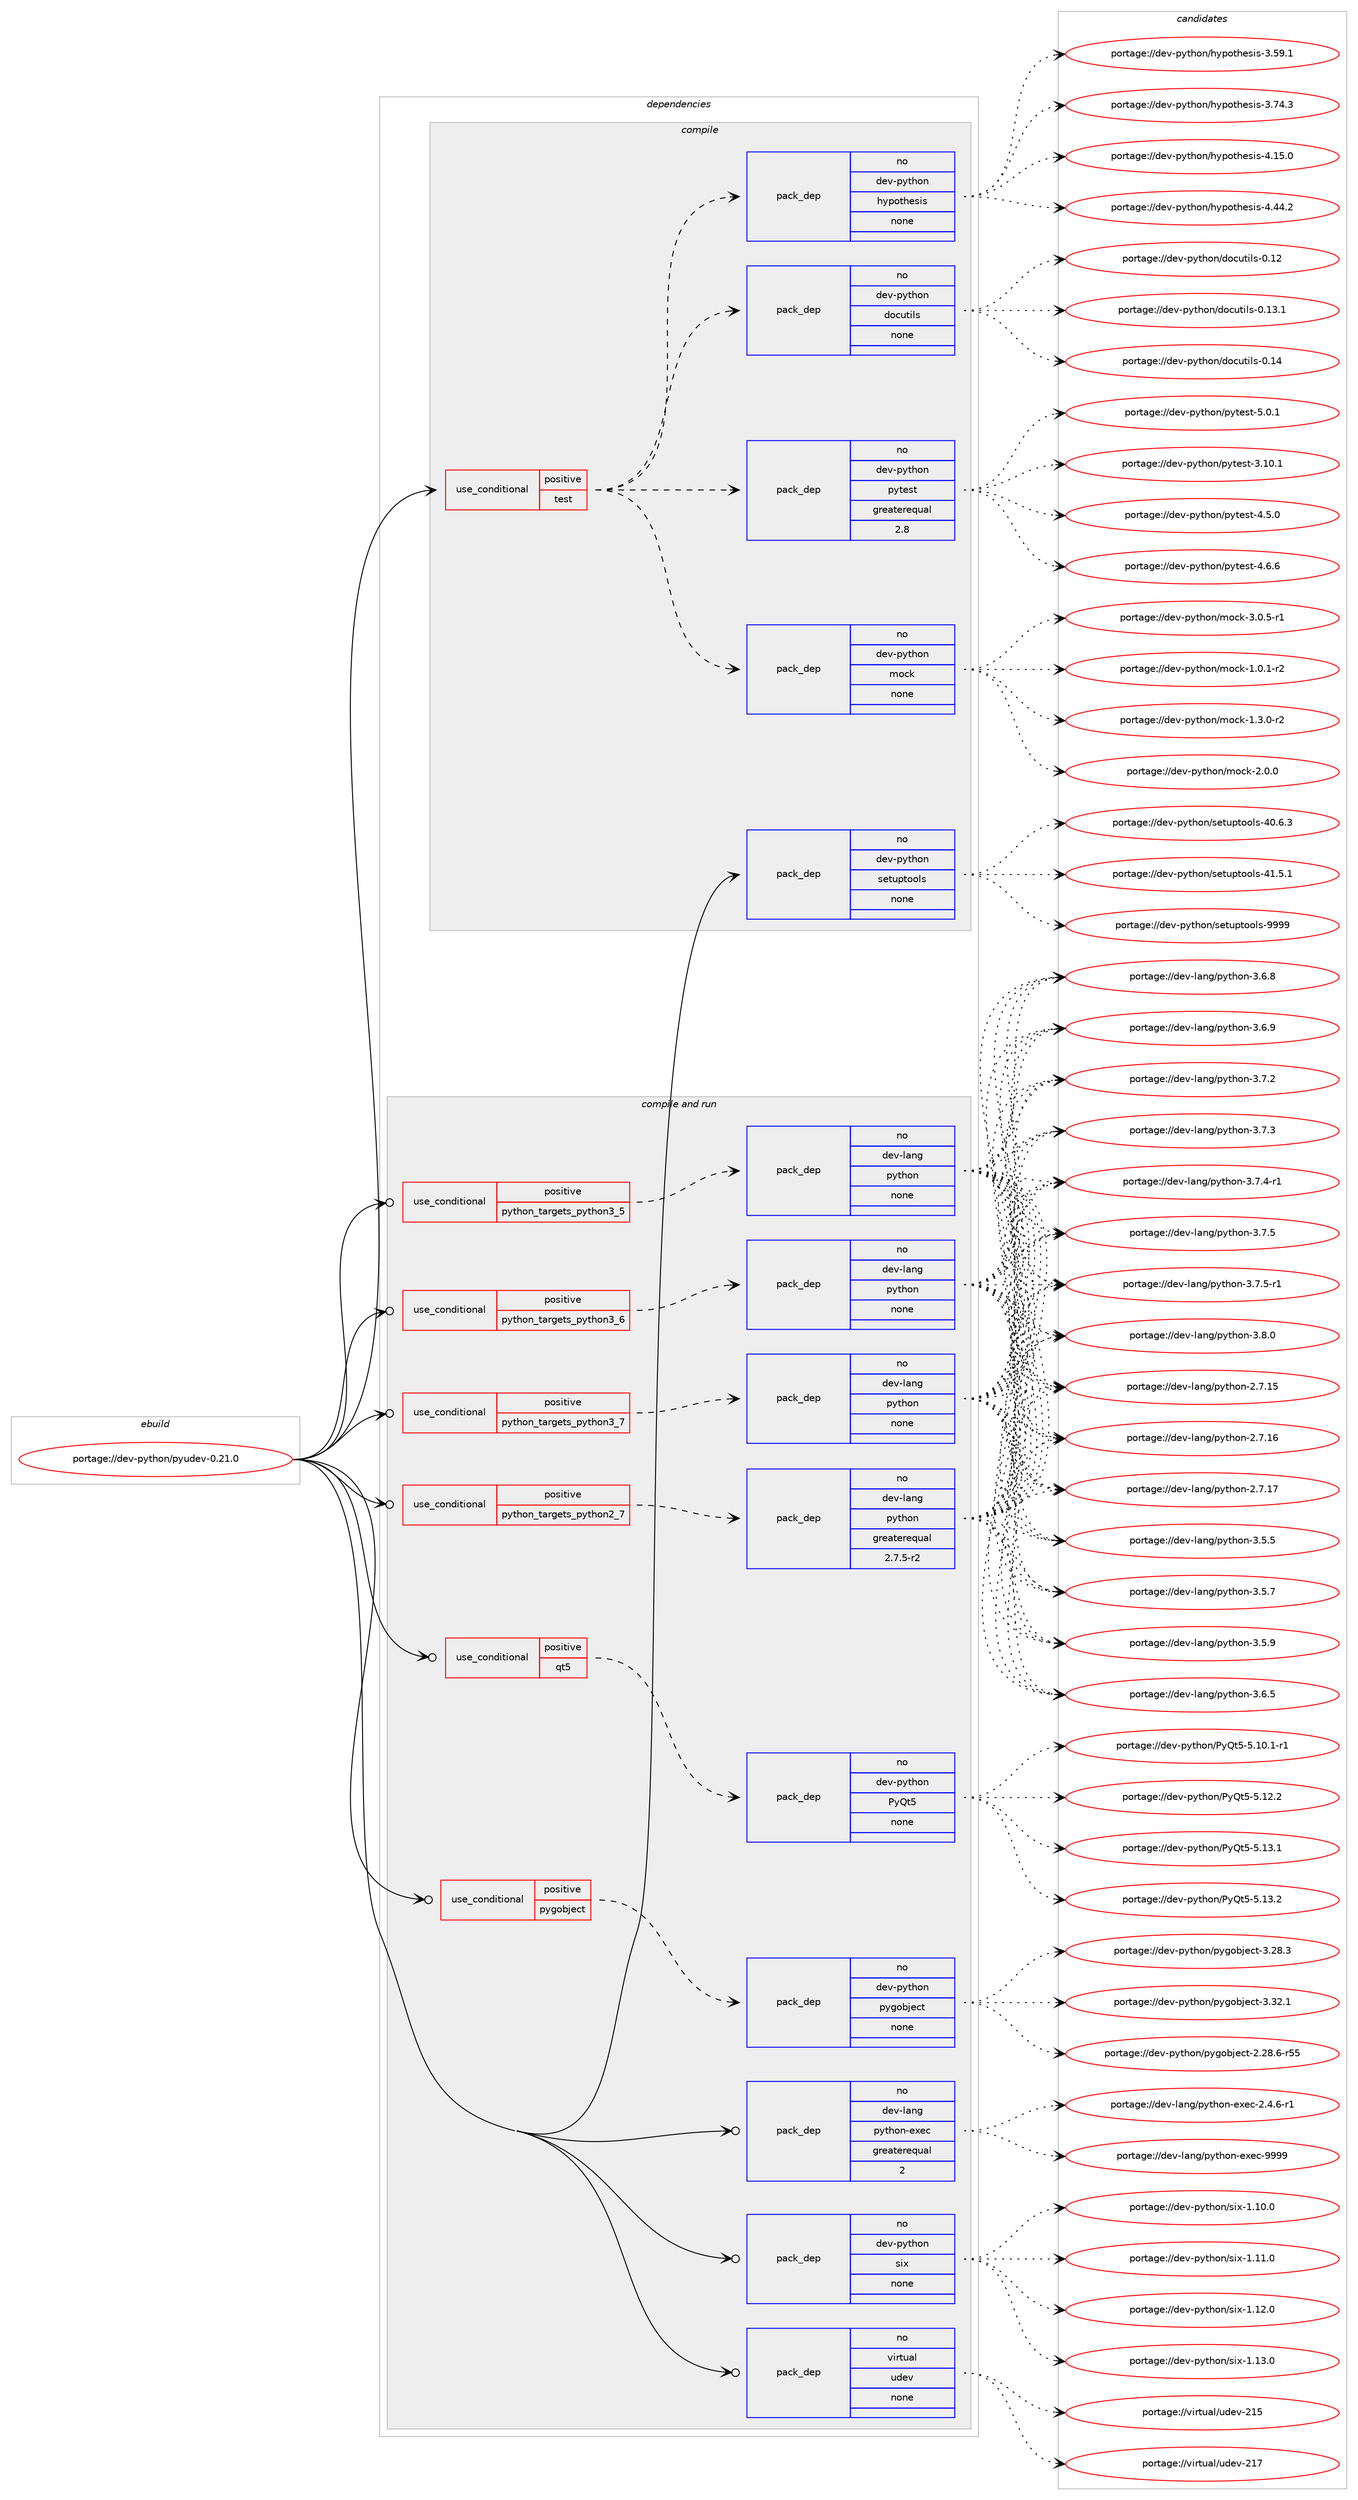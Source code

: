 digraph prolog {

# *************
# Graph options
# *************

newrank=true;
concentrate=true;
compound=true;
graph [rankdir=LR,fontname=Helvetica,fontsize=10,ranksep=1.5];#, ranksep=2.5, nodesep=0.2];
edge  [arrowhead=vee];
node  [fontname=Helvetica,fontsize=10];

# **********
# The ebuild
# **********

subgraph cluster_leftcol {
color=gray;
rank=same;
label=<<i>ebuild</i>>;
id [label="portage://dev-python/pyudev-0.21.0", color=red, width=4, href="../dev-python/pyudev-0.21.0.svg"];
}

# ****************
# The dependencies
# ****************

subgraph cluster_midcol {
color=gray;
label=<<i>dependencies</i>>;
subgraph cluster_compile {
fillcolor="#eeeeee";
style=filled;
label=<<i>compile</i>>;
subgraph cond37461 {
dependency168808 [label=<<TABLE BORDER="0" CELLBORDER="1" CELLSPACING="0" CELLPADDING="4"><TR><TD ROWSPAN="3" CELLPADDING="10">use_conditional</TD></TR><TR><TD>positive</TD></TR><TR><TD>test</TD></TR></TABLE>>, shape=none, color=red];
subgraph pack127948 {
dependency168809 [label=<<TABLE BORDER="0" CELLBORDER="1" CELLSPACING="0" CELLPADDING="4" WIDTH="220"><TR><TD ROWSPAN="6" CELLPADDING="30">pack_dep</TD></TR><TR><TD WIDTH="110">no</TD></TR><TR><TD>dev-python</TD></TR><TR><TD>docutils</TD></TR><TR><TD>none</TD></TR><TR><TD></TD></TR></TABLE>>, shape=none, color=blue];
}
dependency168808:e -> dependency168809:w [weight=20,style="dashed",arrowhead="vee"];
subgraph pack127949 {
dependency168810 [label=<<TABLE BORDER="0" CELLBORDER="1" CELLSPACING="0" CELLPADDING="4" WIDTH="220"><TR><TD ROWSPAN="6" CELLPADDING="30">pack_dep</TD></TR><TR><TD WIDTH="110">no</TD></TR><TR><TD>dev-python</TD></TR><TR><TD>hypothesis</TD></TR><TR><TD>none</TD></TR><TR><TD></TD></TR></TABLE>>, shape=none, color=blue];
}
dependency168808:e -> dependency168810:w [weight=20,style="dashed",arrowhead="vee"];
subgraph pack127950 {
dependency168811 [label=<<TABLE BORDER="0" CELLBORDER="1" CELLSPACING="0" CELLPADDING="4" WIDTH="220"><TR><TD ROWSPAN="6" CELLPADDING="30">pack_dep</TD></TR><TR><TD WIDTH="110">no</TD></TR><TR><TD>dev-python</TD></TR><TR><TD>mock</TD></TR><TR><TD>none</TD></TR><TR><TD></TD></TR></TABLE>>, shape=none, color=blue];
}
dependency168808:e -> dependency168811:w [weight=20,style="dashed",arrowhead="vee"];
subgraph pack127951 {
dependency168812 [label=<<TABLE BORDER="0" CELLBORDER="1" CELLSPACING="0" CELLPADDING="4" WIDTH="220"><TR><TD ROWSPAN="6" CELLPADDING="30">pack_dep</TD></TR><TR><TD WIDTH="110">no</TD></TR><TR><TD>dev-python</TD></TR><TR><TD>pytest</TD></TR><TR><TD>greaterequal</TD></TR><TR><TD>2.8</TD></TR></TABLE>>, shape=none, color=blue];
}
dependency168808:e -> dependency168812:w [weight=20,style="dashed",arrowhead="vee"];
}
id:e -> dependency168808:w [weight=20,style="solid",arrowhead="vee"];
subgraph pack127952 {
dependency168813 [label=<<TABLE BORDER="0" CELLBORDER="1" CELLSPACING="0" CELLPADDING="4" WIDTH="220"><TR><TD ROWSPAN="6" CELLPADDING="30">pack_dep</TD></TR><TR><TD WIDTH="110">no</TD></TR><TR><TD>dev-python</TD></TR><TR><TD>setuptools</TD></TR><TR><TD>none</TD></TR><TR><TD></TD></TR></TABLE>>, shape=none, color=blue];
}
id:e -> dependency168813:w [weight=20,style="solid",arrowhead="vee"];
}
subgraph cluster_compileandrun {
fillcolor="#eeeeee";
style=filled;
label=<<i>compile and run</i>>;
subgraph cond37462 {
dependency168814 [label=<<TABLE BORDER="0" CELLBORDER="1" CELLSPACING="0" CELLPADDING="4"><TR><TD ROWSPAN="3" CELLPADDING="10">use_conditional</TD></TR><TR><TD>positive</TD></TR><TR><TD>pygobject</TD></TR></TABLE>>, shape=none, color=red];
subgraph pack127953 {
dependency168815 [label=<<TABLE BORDER="0" CELLBORDER="1" CELLSPACING="0" CELLPADDING="4" WIDTH="220"><TR><TD ROWSPAN="6" CELLPADDING="30">pack_dep</TD></TR><TR><TD WIDTH="110">no</TD></TR><TR><TD>dev-python</TD></TR><TR><TD>pygobject</TD></TR><TR><TD>none</TD></TR><TR><TD></TD></TR></TABLE>>, shape=none, color=blue];
}
dependency168814:e -> dependency168815:w [weight=20,style="dashed",arrowhead="vee"];
}
id:e -> dependency168814:w [weight=20,style="solid",arrowhead="odotvee"];
subgraph cond37463 {
dependency168816 [label=<<TABLE BORDER="0" CELLBORDER="1" CELLSPACING="0" CELLPADDING="4"><TR><TD ROWSPAN="3" CELLPADDING="10">use_conditional</TD></TR><TR><TD>positive</TD></TR><TR><TD>python_targets_python2_7</TD></TR></TABLE>>, shape=none, color=red];
subgraph pack127954 {
dependency168817 [label=<<TABLE BORDER="0" CELLBORDER="1" CELLSPACING="0" CELLPADDING="4" WIDTH="220"><TR><TD ROWSPAN="6" CELLPADDING="30">pack_dep</TD></TR><TR><TD WIDTH="110">no</TD></TR><TR><TD>dev-lang</TD></TR><TR><TD>python</TD></TR><TR><TD>greaterequal</TD></TR><TR><TD>2.7.5-r2</TD></TR></TABLE>>, shape=none, color=blue];
}
dependency168816:e -> dependency168817:w [weight=20,style="dashed",arrowhead="vee"];
}
id:e -> dependency168816:w [weight=20,style="solid",arrowhead="odotvee"];
subgraph cond37464 {
dependency168818 [label=<<TABLE BORDER="0" CELLBORDER="1" CELLSPACING="0" CELLPADDING="4"><TR><TD ROWSPAN="3" CELLPADDING="10">use_conditional</TD></TR><TR><TD>positive</TD></TR><TR><TD>python_targets_python3_5</TD></TR></TABLE>>, shape=none, color=red];
subgraph pack127955 {
dependency168819 [label=<<TABLE BORDER="0" CELLBORDER="1" CELLSPACING="0" CELLPADDING="4" WIDTH="220"><TR><TD ROWSPAN="6" CELLPADDING="30">pack_dep</TD></TR><TR><TD WIDTH="110">no</TD></TR><TR><TD>dev-lang</TD></TR><TR><TD>python</TD></TR><TR><TD>none</TD></TR><TR><TD></TD></TR></TABLE>>, shape=none, color=blue];
}
dependency168818:e -> dependency168819:w [weight=20,style="dashed",arrowhead="vee"];
}
id:e -> dependency168818:w [weight=20,style="solid",arrowhead="odotvee"];
subgraph cond37465 {
dependency168820 [label=<<TABLE BORDER="0" CELLBORDER="1" CELLSPACING="0" CELLPADDING="4"><TR><TD ROWSPAN="3" CELLPADDING="10">use_conditional</TD></TR><TR><TD>positive</TD></TR><TR><TD>python_targets_python3_6</TD></TR></TABLE>>, shape=none, color=red];
subgraph pack127956 {
dependency168821 [label=<<TABLE BORDER="0" CELLBORDER="1" CELLSPACING="0" CELLPADDING="4" WIDTH="220"><TR><TD ROWSPAN="6" CELLPADDING="30">pack_dep</TD></TR><TR><TD WIDTH="110">no</TD></TR><TR><TD>dev-lang</TD></TR><TR><TD>python</TD></TR><TR><TD>none</TD></TR><TR><TD></TD></TR></TABLE>>, shape=none, color=blue];
}
dependency168820:e -> dependency168821:w [weight=20,style="dashed",arrowhead="vee"];
}
id:e -> dependency168820:w [weight=20,style="solid",arrowhead="odotvee"];
subgraph cond37466 {
dependency168822 [label=<<TABLE BORDER="0" CELLBORDER="1" CELLSPACING="0" CELLPADDING="4"><TR><TD ROWSPAN="3" CELLPADDING="10">use_conditional</TD></TR><TR><TD>positive</TD></TR><TR><TD>python_targets_python3_7</TD></TR></TABLE>>, shape=none, color=red];
subgraph pack127957 {
dependency168823 [label=<<TABLE BORDER="0" CELLBORDER="1" CELLSPACING="0" CELLPADDING="4" WIDTH="220"><TR><TD ROWSPAN="6" CELLPADDING="30">pack_dep</TD></TR><TR><TD WIDTH="110">no</TD></TR><TR><TD>dev-lang</TD></TR><TR><TD>python</TD></TR><TR><TD>none</TD></TR><TR><TD></TD></TR></TABLE>>, shape=none, color=blue];
}
dependency168822:e -> dependency168823:w [weight=20,style="dashed",arrowhead="vee"];
}
id:e -> dependency168822:w [weight=20,style="solid",arrowhead="odotvee"];
subgraph cond37467 {
dependency168824 [label=<<TABLE BORDER="0" CELLBORDER="1" CELLSPACING="0" CELLPADDING="4"><TR><TD ROWSPAN="3" CELLPADDING="10">use_conditional</TD></TR><TR><TD>positive</TD></TR><TR><TD>qt5</TD></TR></TABLE>>, shape=none, color=red];
subgraph pack127958 {
dependency168825 [label=<<TABLE BORDER="0" CELLBORDER="1" CELLSPACING="0" CELLPADDING="4" WIDTH="220"><TR><TD ROWSPAN="6" CELLPADDING="30">pack_dep</TD></TR><TR><TD WIDTH="110">no</TD></TR><TR><TD>dev-python</TD></TR><TR><TD>PyQt5</TD></TR><TR><TD>none</TD></TR><TR><TD></TD></TR></TABLE>>, shape=none, color=blue];
}
dependency168824:e -> dependency168825:w [weight=20,style="dashed",arrowhead="vee"];
}
id:e -> dependency168824:w [weight=20,style="solid",arrowhead="odotvee"];
subgraph pack127959 {
dependency168826 [label=<<TABLE BORDER="0" CELLBORDER="1" CELLSPACING="0" CELLPADDING="4" WIDTH="220"><TR><TD ROWSPAN="6" CELLPADDING="30">pack_dep</TD></TR><TR><TD WIDTH="110">no</TD></TR><TR><TD>dev-lang</TD></TR><TR><TD>python-exec</TD></TR><TR><TD>greaterequal</TD></TR><TR><TD>2</TD></TR></TABLE>>, shape=none, color=blue];
}
id:e -> dependency168826:w [weight=20,style="solid",arrowhead="odotvee"];
subgraph pack127960 {
dependency168827 [label=<<TABLE BORDER="0" CELLBORDER="1" CELLSPACING="0" CELLPADDING="4" WIDTH="220"><TR><TD ROWSPAN="6" CELLPADDING="30">pack_dep</TD></TR><TR><TD WIDTH="110">no</TD></TR><TR><TD>dev-python</TD></TR><TR><TD>six</TD></TR><TR><TD>none</TD></TR><TR><TD></TD></TR></TABLE>>, shape=none, color=blue];
}
id:e -> dependency168827:w [weight=20,style="solid",arrowhead="odotvee"];
subgraph pack127961 {
dependency168828 [label=<<TABLE BORDER="0" CELLBORDER="1" CELLSPACING="0" CELLPADDING="4" WIDTH="220"><TR><TD ROWSPAN="6" CELLPADDING="30">pack_dep</TD></TR><TR><TD WIDTH="110">no</TD></TR><TR><TD>virtual</TD></TR><TR><TD>udev</TD></TR><TR><TD>none</TD></TR><TR><TD></TD></TR></TABLE>>, shape=none, color=blue];
}
id:e -> dependency168828:w [weight=20,style="solid",arrowhead="odotvee"];
}
subgraph cluster_run {
fillcolor="#eeeeee";
style=filled;
label=<<i>run</i>>;
}
}

# **************
# The candidates
# **************

subgraph cluster_choices {
rank=same;
color=gray;
label=<<i>candidates</i>>;

subgraph choice127948 {
color=black;
nodesep=1;
choiceportage1001011184511212111610411111047100111991171161051081154548464950 [label="portage://dev-python/docutils-0.12", color=red, width=4,href="../dev-python/docutils-0.12.svg"];
choiceportage10010111845112121116104111110471001119911711610510811545484649514649 [label="portage://dev-python/docutils-0.13.1", color=red, width=4,href="../dev-python/docutils-0.13.1.svg"];
choiceportage1001011184511212111610411111047100111991171161051081154548464952 [label="portage://dev-python/docutils-0.14", color=red, width=4,href="../dev-python/docutils-0.14.svg"];
dependency168809:e -> choiceportage1001011184511212111610411111047100111991171161051081154548464950:w [style=dotted,weight="100"];
dependency168809:e -> choiceportage10010111845112121116104111110471001119911711610510811545484649514649:w [style=dotted,weight="100"];
dependency168809:e -> choiceportage1001011184511212111610411111047100111991171161051081154548464952:w [style=dotted,weight="100"];
}
subgraph choice127949 {
color=black;
nodesep=1;
choiceportage100101118451121211161041111104710412111211111610410111510511545514653574649 [label="portage://dev-python/hypothesis-3.59.1", color=red, width=4,href="../dev-python/hypothesis-3.59.1.svg"];
choiceportage100101118451121211161041111104710412111211111610410111510511545514655524651 [label="portage://dev-python/hypothesis-3.74.3", color=red, width=4,href="../dev-python/hypothesis-3.74.3.svg"];
choiceportage100101118451121211161041111104710412111211111610410111510511545524649534648 [label="portage://dev-python/hypothesis-4.15.0", color=red, width=4,href="../dev-python/hypothesis-4.15.0.svg"];
choiceportage100101118451121211161041111104710412111211111610410111510511545524652524650 [label="portage://dev-python/hypothesis-4.44.2", color=red, width=4,href="../dev-python/hypothesis-4.44.2.svg"];
dependency168810:e -> choiceportage100101118451121211161041111104710412111211111610410111510511545514653574649:w [style=dotted,weight="100"];
dependency168810:e -> choiceportage100101118451121211161041111104710412111211111610410111510511545514655524651:w [style=dotted,weight="100"];
dependency168810:e -> choiceportage100101118451121211161041111104710412111211111610410111510511545524649534648:w [style=dotted,weight="100"];
dependency168810:e -> choiceportage100101118451121211161041111104710412111211111610410111510511545524652524650:w [style=dotted,weight="100"];
}
subgraph choice127950 {
color=black;
nodesep=1;
choiceportage1001011184511212111610411111047109111991074549464846494511450 [label="portage://dev-python/mock-1.0.1-r2", color=red, width=4,href="../dev-python/mock-1.0.1-r2.svg"];
choiceportage1001011184511212111610411111047109111991074549465146484511450 [label="portage://dev-python/mock-1.3.0-r2", color=red, width=4,href="../dev-python/mock-1.3.0-r2.svg"];
choiceportage100101118451121211161041111104710911199107455046484648 [label="portage://dev-python/mock-2.0.0", color=red, width=4,href="../dev-python/mock-2.0.0.svg"];
choiceportage1001011184511212111610411111047109111991074551464846534511449 [label="portage://dev-python/mock-3.0.5-r1", color=red, width=4,href="../dev-python/mock-3.0.5-r1.svg"];
dependency168811:e -> choiceportage1001011184511212111610411111047109111991074549464846494511450:w [style=dotted,weight="100"];
dependency168811:e -> choiceportage1001011184511212111610411111047109111991074549465146484511450:w [style=dotted,weight="100"];
dependency168811:e -> choiceportage100101118451121211161041111104710911199107455046484648:w [style=dotted,weight="100"];
dependency168811:e -> choiceportage1001011184511212111610411111047109111991074551464846534511449:w [style=dotted,weight="100"];
}
subgraph choice127951 {
color=black;
nodesep=1;
choiceportage100101118451121211161041111104711212111610111511645514649484649 [label="portage://dev-python/pytest-3.10.1", color=red, width=4,href="../dev-python/pytest-3.10.1.svg"];
choiceportage1001011184511212111610411111047112121116101115116455246534648 [label="portage://dev-python/pytest-4.5.0", color=red, width=4,href="../dev-python/pytest-4.5.0.svg"];
choiceportage1001011184511212111610411111047112121116101115116455246544654 [label="portage://dev-python/pytest-4.6.6", color=red, width=4,href="../dev-python/pytest-4.6.6.svg"];
choiceportage1001011184511212111610411111047112121116101115116455346484649 [label="portage://dev-python/pytest-5.0.1", color=red, width=4,href="../dev-python/pytest-5.0.1.svg"];
dependency168812:e -> choiceportage100101118451121211161041111104711212111610111511645514649484649:w [style=dotted,weight="100"];
dependency168812:e -> choiceportage1001011184511212111610411111047112121116101115116455246534648:w [style=dotted,weight="100"];
dependency168812:e -> choiceportage1001011184511212111610411111047112121116101115116455246544654:w [style=dotted,weight="100"];
dependency168812:e -> choiceportage1001011184511212111610411111047112121116101115116455346484649:w [style=dotted,weight="100"];
}
subgraph choice127952 {
color=black;
nodesep=1;
choiceportage100101118451121211161041111104711510111611711211611111110811545524846544651 [label="portage://dev-python/setuptools-40.6.3", color=red, width=4,href="../dev-python/setuptools-40.6.3.svg"];
choiceportage100101118451121211161041111104711510111611711211611111110811545524946534649 [label="portage://dev-python/setuptools-41.5.1", color=red, width=4,href="../dev-python/setuptools-41.5.1.svg"];
choiceportage10010111845112121116104111110471151011161171121161111111081154557575757 [label="portage://dev-python/setuptools-9999", color=red, width=4,href="../dev-python/setuptools-9999.svg"];
dependency168813:e -> choiceportage100101118451121211161041111104711510111611711211611111110811545524846544651:w [style=dotted,weight="100"];
dependency168813:e -> choiceportage100101118451121211161041111104711510111611711211611111110811545524946534649:w [style=dotted,weight="100"];
dependency168813:e -> choiceportage10010111845112121116104111110471151011161171121161111111081154557575757:w [style=dotted,weight="100"];
}
subgraph choice127953 {
color=black;
nodesep=1;
choiceportage1001011184511212111610411111047112121103111981061019911645504650564654451145353 [label="portage://dev-python/pygobject-2.28.6-r55", color=red, width=4,href="../dev-python/pygobject-2.28.6-r55.svg"];
choiceportage1001011184511212111610411111047112121103111981061019911645514650564651 [label="portage://dev-python/pygobject-3.28.3", color=red, width=4,href="../dev-python/pygobject-3.28.3.svg"];
choiceportage1001011184511212111610411111047112121103111981061019911645514651504649 [label="portage://dev-python/pygobject-3.32.1", color=red, width=4,href="../dev-python/pygobject-3.32.1.svg"];
dependency168815:e -> choiceportage1001011184511212111610411111047112121103111981061019911645504650564654451145353:w [style=dotted,weight="100"];
dependency168815:e -> choiceportage1001011184511212111610411111047112121103111981061019911645514650564651:w [style=dotted,weight="100"];
dependency168815:e -> choiceportage1001011184511212111610411111047112121103111981061019911645514651504649:w [style=dotted,weight="100"];
}
subgraph choice127954 {
color=black;
nodesep=1;
choiceportage10010111845108971101034711212111610411111045504655464953 [label="portage://dev-lang/python-2.7.15", color=red, width=4,href="../dev-lang/python-2.7.15.svg"];
choiceportage10010111845108971101034711212111610411111045504655464954 [label="portage://dev-lang/python-2.7.16", color=red, width=4,href="../dev-lang/python-2.7.16.svg"];
choiceportage10010111845108971101034711212111610411111045504655464955 [label="portage://dev-lang/python-2.7.17", color=red, width=4,href="../dev-lang/python-2.7.17.svg"];
choiceportage100101118451089711010347112121116104111110455146534653 [label="portage://dev-lang/python-3.5.5", color=red, width=4,href="../dev-lang/python-3.5.5.svg"];
choiceportage100101118451089711010347112121116104111110455146534655 [label="portage://dev-lang/python-3.5.7", color=red, width=4,href="../dev-lang/python-3.5.7.svg"];
choiceportage100101118451089711010347112121116104111110455146534657 [label="portage://dev-lang/python-3.5.9", color=red, width=4,href="../dev-lang/python-3.5.9.svg"];
choiceportage100101118451089711010347112121116104111110455146544653 [label="portage://dev-lang/python-3.6.5", color=red, width=4,href="../dev-lang/python-3.6.5.svg"];
choiceportage100101118451089711010347112121116104111110455146544656 [label="portage://dev-lang/python-3.6.8", color=red, width=4,href="../dev-lang/python-3.6.8.svg"];
choiceportage100101118451089711010347112121116104111110455146544657 [label="portage://dev-lang/python-3.6.9", color=red, width=4,href="../dev-lang/python-3.6.9.svg"];
choiceportage100101118451089711010347112121116104111110455146554650 [label="portage://dev-lang/python-3.7.2", color=red, width=4,href="../dev-lang/python-3.7.2.svg"];
choiceportage100101118451089711010347112121116104111110455146554651 [label="portage://dev-lang/python-3.7.3", color=red, width=4,href="../dev-lang/python-3.7.3.svg"];
choiceportage1001011184510897110103471121211161041111104551465546524511449 [label="portage://dev-lang/python-3.7.4-r1", color=red, width=4,href="../dev-lang/python-3.7.4-r1.svg"];
choiceportage100101118451089711010347112121116104111110455146554653 [label="portage://dev-lang/python-3.7.5", color=red, width=4,href="../dev-lang/python-3.7.5.svg"];
choiceportage1001011184510897110103471121211161041111104551465546534511449 [label="portage://dev-lang/python-3.7.5-r1", color=red, width=4,href="../dev-lang/python-3.7.5-r1.svg"];
choiceportage100101118451089711010347112121116104111110455146564648 [label="portage://dev-lang/python-3.8.0", color=red, width=4,href="../dev-lang/python-3.8.0.svg"];
dependency168817:e -> choiceportage10010111845108971101034711212111610411111045504655464953:w [style=dotted,weight="100"];
dependency168817:e -> choiceportage10010111845108971101034711212111610411111045504655464954:w [style=dotted,weight="100"];
dependency168817:e -> choiceportage10010111845108971101034711212111610411111045504655464955:w [style=dotted,weight="100"];
dependency168817:e -> choiceportage100101118451089711010347112121116104111110455146534653:w [style=dotted,weight="100"];
dependency168817:e -> choiceportage100101118451089711010347112121116104111110455146534655:w [style=dotted,weight="100"];
dependency168817:e -> choiceportage100101118451089711010347112121116104111110455146534657:w [style=dotted,weight="100"];
dependency168817:e -> choiceportage100101118451089711010347112121116104111110455146544653:w [style=dotted,weight="100"];
dependency168817:e -> choiceportage100101118451089711010347112121116104111110455146544656:w [style=dotted,weight="100"];
dependency168817:e -> choiceportage100101118451089711010347112121116104111110455146544657:w [style=dotted,weight="100"];
dependency168817:e -> choiceportage100101118451089711010347112121116104111110455146554650:w [style=dotted,weight="100"];
dependency168817:e -> choiceportage100101118451089711010347112121116104111110455146554651:w [style=dotted,weight="100"];
dependency168817:e -> choiceportage1001011184510897110103471121211161041111104551465546524511449:w [style=dotted,weight="100"];
dependency168817:e -> choiceportage100101118451089711010347112121116104111110455146554653:w [style=dotted,weight="100"];
dependency168817:e -> choiceportage1001011184510897110103471121211161041111104551465546534511449:w [style=dotted,weight="100"];
dependency168817:e -> choiceportage100101118451089711010347112121116104111110455146564648:w [style=dotted,weight="100"];
}
subgraph choice127955 {
color=black;
nodesep=1;
choiceportage10010111845108971101034711212111610411111045504655464953 [label="portage://dev-lang/python-2.7.15", color=red, width=4,href="../dev-lang/python-2.7.15.svg"];
choiceportage10010111845108971101034711212111610411111045504655464954 [label="portage://dev-lang/python-2.7.16", color=red, width=4,href="../dev-lang/python-2.7.16.svg"];
choiceportage10010111845108971101034711212111610411111045504655464955 [label="portage://dev-lang/python-2.7.17", color=red, width=4,href="../dev-lang/python-2.7.17.svg"];
choiceportage100101118451089711010347112121116104111110455146534653 [label="portage://dev-lang/python-3.5.5", color=red, width=4,href="../dev-lang/python-3.5.5.svg"];
choiceportage100101118451089711010347112121116104111110455146534655 [label="portage://dev-lang/python-3.5.7", color=red, width=4,href="../dev-lang/python-3.5.7.svg"];
choiceportage100101118451089711010347112121116104111110455146534657 [label="portage://dev-lang/python-3.5.9", color=red, width=4,href="../dev-lang/python-3.5.9.svg"];
choiceportage100101118451089711010347112121116104111110455146544653 [label="portage://dev-lang/python-3.6.5", color=red, width=4,href="../dev-lang/python-3.6.5.svg"];
choiceportage100101118451089711010347112121116104111110455146544656 [label="portage://dev-lang/python-3.6.8", color=red, width=4,href="../dev-lang/python-3.6.8.svg"];
choiceportage100101118451089711010347112121116104111110455146544657 [label="portage://dev-lang/python-3.6.9", color=red, width=4,href="../dev-lang/python-3.6.9.svg"];
choiceportage100101118451089711010347112121116104111110455146554650 [label="portage://dev-lang/python-3.7.2", color=red, width=4,href="../dev-lang/python-3.7.2.svg"];
choiceportage100101118451089711010347112121116104111110455146554651 [label="portage://dev-lang/python-3.7.3", color=red, width=4,href="../dev-lang/python-3.7.3.svg"];
choiceportage1001011184510897110103471121211161041111104551465546524511449 [label="portage://dev-lang/python-3.7.4-r1", color=red, width=4,href="../dev-lang/python-3.7.4-r1.svg"];
choiceportage100101118451089711010347112121116104111110455146554653 [label="portage://dev-lang/python-3.7.5", color=red, width=4,href="../dev-lang/python-3.7.5.svg"];
choiceportage1001011184510897110103471121211161041111104551465546534511449 [label="portage://dev-lang/python-3.7.5-r1", color=red, width=4,href="../dev-lang/python-3.7.5-r1.svg"];
choiceportage100101118451089711010347112121116104111110455146564648 [label="portage://dev-lang/python-3.8.0", color=red, width=4,href="../dev-lang/python-3.8.0.svg"];
dependency168819:e -> choiceportage10010111845108971101034711212111610411111045504655464953:w [style=dotted,weight="100"];
dependency168819:e -> choiceportage10010111845108971101034711212111610411111045504655464954:w [style=dotted,weight="100"];
dependency168819:e -> choiceportage10010111845108971101034711212111610411111045504655464955:w [style=dotted,weight="100"];
dependency168819:e -> choiceportage100101118451089711010347112121116104111110455146534653:w [style=dotted,weight="100"];
dependency168819:e -> choiceportage100101118451089711010347112121116104111110455146534655:w [style=dotted,weight="100"];
dependency168819:e -> choiceportage100101118451089711010347112121116104111110455146534657:w [style=dotted,weight="100"];
dependency168819:e -> choiceportage100101118451089711010347112121116104111110455146544653:w [style=dotted,weight="100"];
dependency168819:e -> choiceportage100101118451089711010347112121116104111110455146544656:w [style=dotted,weight="100"];
dependency168819:e -> choiceportage100101118451089711010347112121116104111110455146544657:w [style=dotted,weight="100"];
dependency168819:e -> choiceportage100101118451089711010347112121116104111110455146554650:w [style=dotted,weight="100"];
dependency168819:e -> choiceportage100101118451089711010347112121116104111110455146554651:w [style=dotted,weight="100"];
dependency168819:e -> choiceportage1001011184510897110103471121211161041111104551465546524511449:w [style=dotted,weight="100"];
dependency168819:e -> choiceportage100101118451089711010347112121116104111110455146554653:w [style=dotted,weight="100"];
dependency168819:e -> choiceportage1001011184510897110103471121211161041111104551465546534511449:w [style=dotted,weight="100"];
dependency168819:e -> choiceportage100101118451089711010347112121116104111110455146564648:w [style=dotted,weight="100"];
}
subgraph choice127956 {
color=black;
nodesep=1;
choiceportage10010111845108971101034711212111610411111045504655464953 [label="portage://dev-lang/python-2.7.15", color=red, width=4,href="../dev-lang/python-2.7.15.svg"];
choiceportage10010111845108971101034711212111610411111045504655464954 [label="portage://dev-lang/python-2.7.16", color=red, width=4,href="../dev-lang/python-2.7.16.svg"];
choiceportage10010111845108971101034711212111610411111045504655464955 [label="portage://dev-lang/python-2.7.17", color=red, width=4,href="../dev-lang/python-2.7.17.svg"];
choiceportage100101118451089711010347112121116104111110455146534653 [label="portage://dev-lang/python-3.5.5", color=red, width=4,href="../dev-lang/python-3.5.5.svg"];
choiceportage100101118451089711010347112121116104111110455146534655 [label="portage://dev-lang/python-3.5.7", color=red, width=4,href="../dev-lang/python-3.5.7.svg"];
choiceportage100101118451089711010347112121116104111110455146534657 [label="portage://dev-lang/python-3.5.9", color=red, width=4,href="../dev-lang/python-3.5.9.svg"];
choiceportage100101118451089711010347112121116104111110455146544653 [label="portage://dev-lang/python-3.6.5", color=red, width=4,href="../dev-lang/python-3.6.5.svg"];
choiceportage100101118451089711010347112121116104111110455146544656 [label="portage://dev-lang/python-3.6.8", color=red, width=4,href="../dev-lang/python-3.6.8.svg"];
choiceportage100101118451089711010347112121116104111110455146544657 [label="portage://dev-lang/python-3.6.9", color=red, width=4,href="../dev-lang/python-3.6.9.svg"];
choiceportage100101118451089711010347112121116104111110455146554650 [label="portage://dev-lang/python-3.7.2", color=red, width=4,href="../dev-lang/python-3.7.2.svg"];
choiceportage100101118451089711010347112121116104111110455146554651 [label="portage://dev-lang/python-3.7.3", color=red, width=4,href="../dev-lang/python-3.7.3.svg"];
choiceportage1001011184510897110103471121211161041111104551465546524511449 [label="portage://dev-lang/python-3.7.4-r1", color=red, width=4,href="../dev-lang/python-3.7.4-r1.svg"];
choiceportage100101118451089711010347112121116104111110455146554653 [label="portage://dev-lang/python-3.7.5", color=red, width=4,href="../dev-lang/python-3.7.5.svg"];
choiceportage1001011184510897110103471121211161041111104551465546534511449 [label="portage://dev-lang/python-3.7.5-r1", color=red, width=4,href="../dev-lang/python-3.7.5-r1.svg"];
choiceportage100101118451089711010347112121116104111110455146564648 [label="portage://dev-lang/python-3.8.0", color=red, width=4,href="../dev-lang/python-3.8.0.svg"];
dependency168821:e -> choiceportage10010111845108971101034711212111610411111045504655464953:w [style=dotted,weight="100"];
dependency168821:e -> choiceportage10010111845108971101034711212111610411111045504655464954:w [style=dotted,weight="100"];
dependency168821:e -> choiceportage10010111845108971101034711212111610411111045504655464955:w [style=dotted,weight="100"];
dependency168821:e -> choiceportage100101118451089711010347112121116104111110455146534653:w [style=dotted,weight="100"];
dependency168821:e -> choiceportage100101118451089711010347112121116104111110455146534655:w [style=dotted,weight="100"];
dependency168821:e -> choiceportage100101118451089711010347112121116104111110455146534657:w [style=dotted,weight="100"];
dependency168821:e -> choiceportage100101118451089711010347112121116104111110455146544653:w [style=dotted,weight="100"];
dependency168821:e -> choiceportage100101118451089711010347112121116104111110455146544656:w [style=dotted,weight="100"];
dependency168821:e -> choiceportage100101118451089711010347112121116104111110455146544657:w [style=dotted,weight="100"];
dependency168821:e -> choiceportage100101118451089711010347112121116104111110455146554650:w [style=dotted,weight="100"];
dependency168821:e -> choiceportage100101118451089711010347112121116104111110455146554651:w [style=dotted,weight="100"];
dependency168821:e -> choiceportage1001011184510897110103471121211161041111104551465546524511449:w [style=dotted,weight="100"];
dependency168821:e -> choiceportage100101118451089711010347112121116104111110455146554653:w [style=dotted,weight="100"];
dependency168821:e -> choiceportage1001011184510897110103471121211161041111104551465546534511449:w [style=dotted,weight="100"];
dependency168821:e -> choiceportage100101118451089711010347112121116104111110455146564648:w [style=dotted,weight="100"];
}
subgraph choice127957 {
color=black;
nodesep=1;
choiceportage10010111845108971101034711212111610411111045504655464953 [label="portage://dev-lang/python-2.7.15", color=red, width=4,href="../dev-lang/python-2.7.15.svg"];
choiceportage10010111845108971101034711212111610411111045504655464954 [label="portage://dev-lang/python-2.7.16", color=red, width=4,href="../dev-lang/python-2.7.16.svg"];
choiceportage10010111845108971101034711212111610411111045504655464955 [label="portage://dev-lang/python-2.7.17", color=red, width=4,href="../dev-lang/python-2.7.17.svg"];
choiceportage100101118451089711010347112121116104111110455146534653 [label="portage://dev-lang/python-3.5.5", color=red, width=4,href="../dev-lang/python-3.5.5.svg"];
choiceportage100101118451089711010347112121116104111110455146534655 [label="portage://dev-lang/python-3.5.7", color=red, width=4,href="../dev-lang/python-3.5.7.svg"];
choiceportage100101118451089711010347112121116104111110455146534657 [label="portage://dev-lang/python-3.5.9", color=red, width=4,href="../dev-lang/python-3.5.9.svg"];
choiceportage100101118451089711010347112121116104111110455146544653 [label="portage://dev-lang/python-3.6.5", color=red, width=4,href="../dev-lang/python-3.6.5.svg"];
choiceportage100101118451089711010347112121116104111110455146544656 [label="portage://dev-lang/python-3.6.8", color=red, width=4,href="../dev-lang/python-3.6.8.svg"];
choiceportage100101118451089711010347112121116104111110455146544657 [label="portage://dev-lang/python-3.6.9", color=red, width=4,href="../dev-lang/python-3.6.9.svg"];
choiceportage100101118451089711010347112121116104111110455146554650 [label="portage://dev-lang/python-3.7.2", color=red, width=4,href="../dev-lang/python-3.7.2.svg"];
choiceportage100101118451089711010347112121116104111110455146554651 [label="portage://dev-lang/python-3.7.3", color=red, width=4,href="../dev-lang/python-3.7.3.svg"];
choiceportage1001011184510897110103471121211161041111104551465546524511449 [label="portage://dev-lang/python-3.7.4-r1", color=red, width=4,href="../dev-lang/python-3.7.4-r1.svg"];
choiceportage100101118451089711010347112121116104111110455146554653 [label="portage://dev-lang/python-3.7.5", color=red, width=4,href="../dev-lang/python-3.7.5.svg"];
choiceportage1001011184510897110103471121211161041111104551465546534511449 [label="portage://dev-lang/python-3.7.5-r1", color=red, width=4,href="../dev-lang/python-3.7.5-r1.svg"];
choiceportage100101118451089711010347112121116104111110455146564648 [label="portage://dev-lang/python-3.8.0", color=red, width=4,href="../dev-lang/python-3.8.0.svg"];
dependency168823:e -> choiceportage10010111845108971101034711212111610411111045504655464953:w [style=dotted,weight="100"];
dependency168823:e -> choiceportage10010111845108971101034711212111610411111045504655464954:w [style=dotted,weight="100"];
dependency168823:e -> choiceportage10010111845108971101034711212111610411111045504655464955:w [style=dotted,weight="100"];
dependency168823:e -> choiceportage100101118451089711010347112121116104111110455146534653:w [style=dotted,weight="100"];
dependency168823:e -> choiceportage100101118451089711010347112121116104111110455146534655:w [style=dotted,weight="100"];
dependency168823:e -> choiceportage100101118451089711010347112121116104111110455146534657:w [style=dotted,weight="100"];
dependency168823:e -> choiceportage100101118451089711010347112121116104111110455146544653:w [style=dotted,weight="100"];
dependency168823:e -> choiceportage100101118451089711010347112121116104111110455146544656:w [style=dotted,weight="100"];
dependency168823:e -> choiceportage100101118451089711010347112121116104111110455146544657:w [style=dotted,weight="100"];
dependency168823:e -> choiceportage100101118451089711010347112121116104111110455146554650:w [style=dotted,weight="100"];
dependency168823:e -> choiceportage100101118451089711010347112121116104111110455146554651:w [style=dotted,weight="100"];
dependency168823:e -> choiceportage1001011184510897110103471121211161041111104551465546524511449:w [style=dotted,weight="100"];
dependency168823:e -> choiceportage100101118451089711010347112121116104111110455146554653:w [style=dotted,weight="100"];
dependency168823:e -> choiceportage1001011184510897110103471121211161041111104551465546534511449:w [style=dotted,weight="100"];
dependency168823:e -> choiceportage100101118451089711010347112121116104111110455146564648:w [style=dotted,weight="100"];
}
subgraph choice127958 {
color=black;
nodesep=1;
choiceportage1001011184511212111610411111047801218111653455346494846494511449 [label="portage://dev-python/PyQt5-5.10.1-r1", color=red, width=4,href="../dev-python/PyQt5-5.10.1-r1.svg"];
choiceportage100101118451121211161041111104780121811165345534649504650 [label="portage://dev-python/PyQt5-5.12.2", color=red, width=4,href="../dev-python/PyQt5-5.12.2.svg"];
choiceportage100101118451121211161041111104780121811165345534649514649 [label="portage://dev-python/PyQt5-5.13.1", color=red, width=4,href="../dev-python/PyQt5-5.13.1.svg"];
choiceportage100101118451121211161041111104780121811165345534649514650 [label="portage://dev-python/PyQt5-5.13.2", color=red, width=4,href="../dev-python/PyQt5-5.13.2.svg"];
dependency168825:e -> choiceportage1001011184511212111610411111047801218111653455346494846494511449:w [style=dotted,weight="100"];
dependency168825:e -> choiceportage100101118451121211161041111104780121811165345534649504650:w [style=dotted,weight="100"];
dependency168825:e -> choiceportage100101118451121211161041111104780121811165345534649514649:w [style=dotted,weight="100"];
dependency168825:e -> choiceportage100101118451121211161041111104780121811165345534649514650:w [style=dotted,weight="100"];
}
subgraph choice127959 {
color=black;
nodesep=1;
choiceportage10010111845108971101034711212111610411111045101120101994550465246544511449 [label="portage://dev-lang/python-exec-2.4.6-r1", color=red, width=4,href="../dev-lang/python-exec-2.4.6-r1.svg"];
choiceportage10010111845108971101034711212111610411111045101120101994557575757 [label="portage://dev-lang/python-exec-9999", color=red, width=4,href="../dev-lang/python-exec-9999.svg"];
dependency168826:e -> choiceportage10010111845108971101034711212111610411111045101120101994550465246544511449:w [style=dotted,weight="100"];
dependency168826:e -> choiceportage10010111845108971101034711212111610411111045101120101994557575757:w [style=dotted,weight="100"];
}
subgraph choice127960 {
color=black;
nodesep=1;
choiceportage100101118451121211161041111104711510512045494649484648 [label="portage://dev-python/six-1.10.0", color=red, width=4,href="../dev-python/six-1.10.0.svg"];
choiceportage100101118451121211161041111104711510512045494649494648 [label="portage://dev-python/six-1.11.0", color=red, width=4,href="../dev-python/six-1.11.0.svg"];
choiceportage100101118451121211161041111104711510512045494649504648 [label="portage://dev-python/six-1.12.0", color=red, width=4,href="../dev-python/six-1.12.0.svg"];
choiceportage100101118451121211161041111104711510512045494649514648 [label="portage://dev-python/six-1.13.0", color=red, width=4,href="../dev-python/six-1.13.0.svg"];
dependency168827:e -> choiceportage100101118451121211161041111104711510512045494649484648:w [style=dotted,weight="100"];
dependency168827:e -> choiceportage100101118451121211161041111104711510512045494649494648:w [style=dotted,weight="100"];
dependency168827:e -> choiceportage100101118451121211161041111104711510512045494649504648:w [style=dotted,weight="100"];
dependency168827:e -> choiceportage100101118451121211161041111104711510512045494649514648:w [style=dotted,weight="100"];
}
subgraph choice127961 {
color=black;
nodesep=1;
choiceportage118105114116117971084711710010111845504953 [label="portage://virtual/udev-215", color=red, width=4,href="../virtual/udev-215.svg"];
choiceportage118105114116117971084711710010111845504955 [label="portage://virtual/udev-217", color=red, width=4,href="../virtual/udev-217.svg"];
dependency168828:e -> choiceportage118105114116117971084711710010111845504953:w [style=dotted,weight="100"];
dependency168828:e -> choiceportage118105114116117971084711710010111845504955:w [style=dotted,weight="100"];
}
}

}
